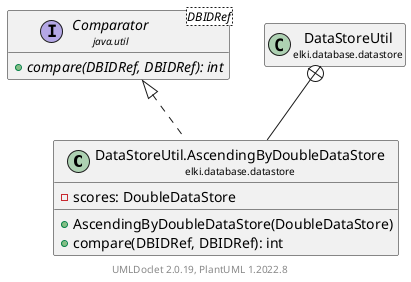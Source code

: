 @startuml
    remove .*\.(Instance|Par|Parameterizer|Factory)$
    set namespaceSeparator none
    hide empty fields
    hide empty methods

    class "<size:14>DataStoreUtil.AscendingByDoubleDataStore\n<size:10>elki.database.datastore" as elki.database.datastore.DataStoreUtil.AscendingByDoubleDataStore [[DataStoreUtil.AscendingByDoubleDataStore.html]] {
        -scores: DoubleDataStore
        +AscendingByDoubleDataStore(DoubleDataStore)
        +compare(DBIDRef, DBIDRef): int
    }

    interface "<size:14>Comparator\n<size:10>java.util" as java.util.Comparator<DBIDRef> {
        {abstract} +compare(DBIDRef, DBIDRef): int
    }
    class "<size:14>DataStoreUtil\n<size:10>elki.database.datastore" as elki.database.datastore.DataStoreUtil [[DataStoreUtil.html]]

    java.util.Comparator <|.. elki.database.datastore.DataStoreUtil.AscendingByDoubleDataStore
    elki.database.datastore.DataStoreUtil +-- elki.database.datastore.DataStoreUtil.AscendingByDoubleDataStore

    center footer UMLDoclet 2.0.19, PlantUML 1.2022.8
@enduml
